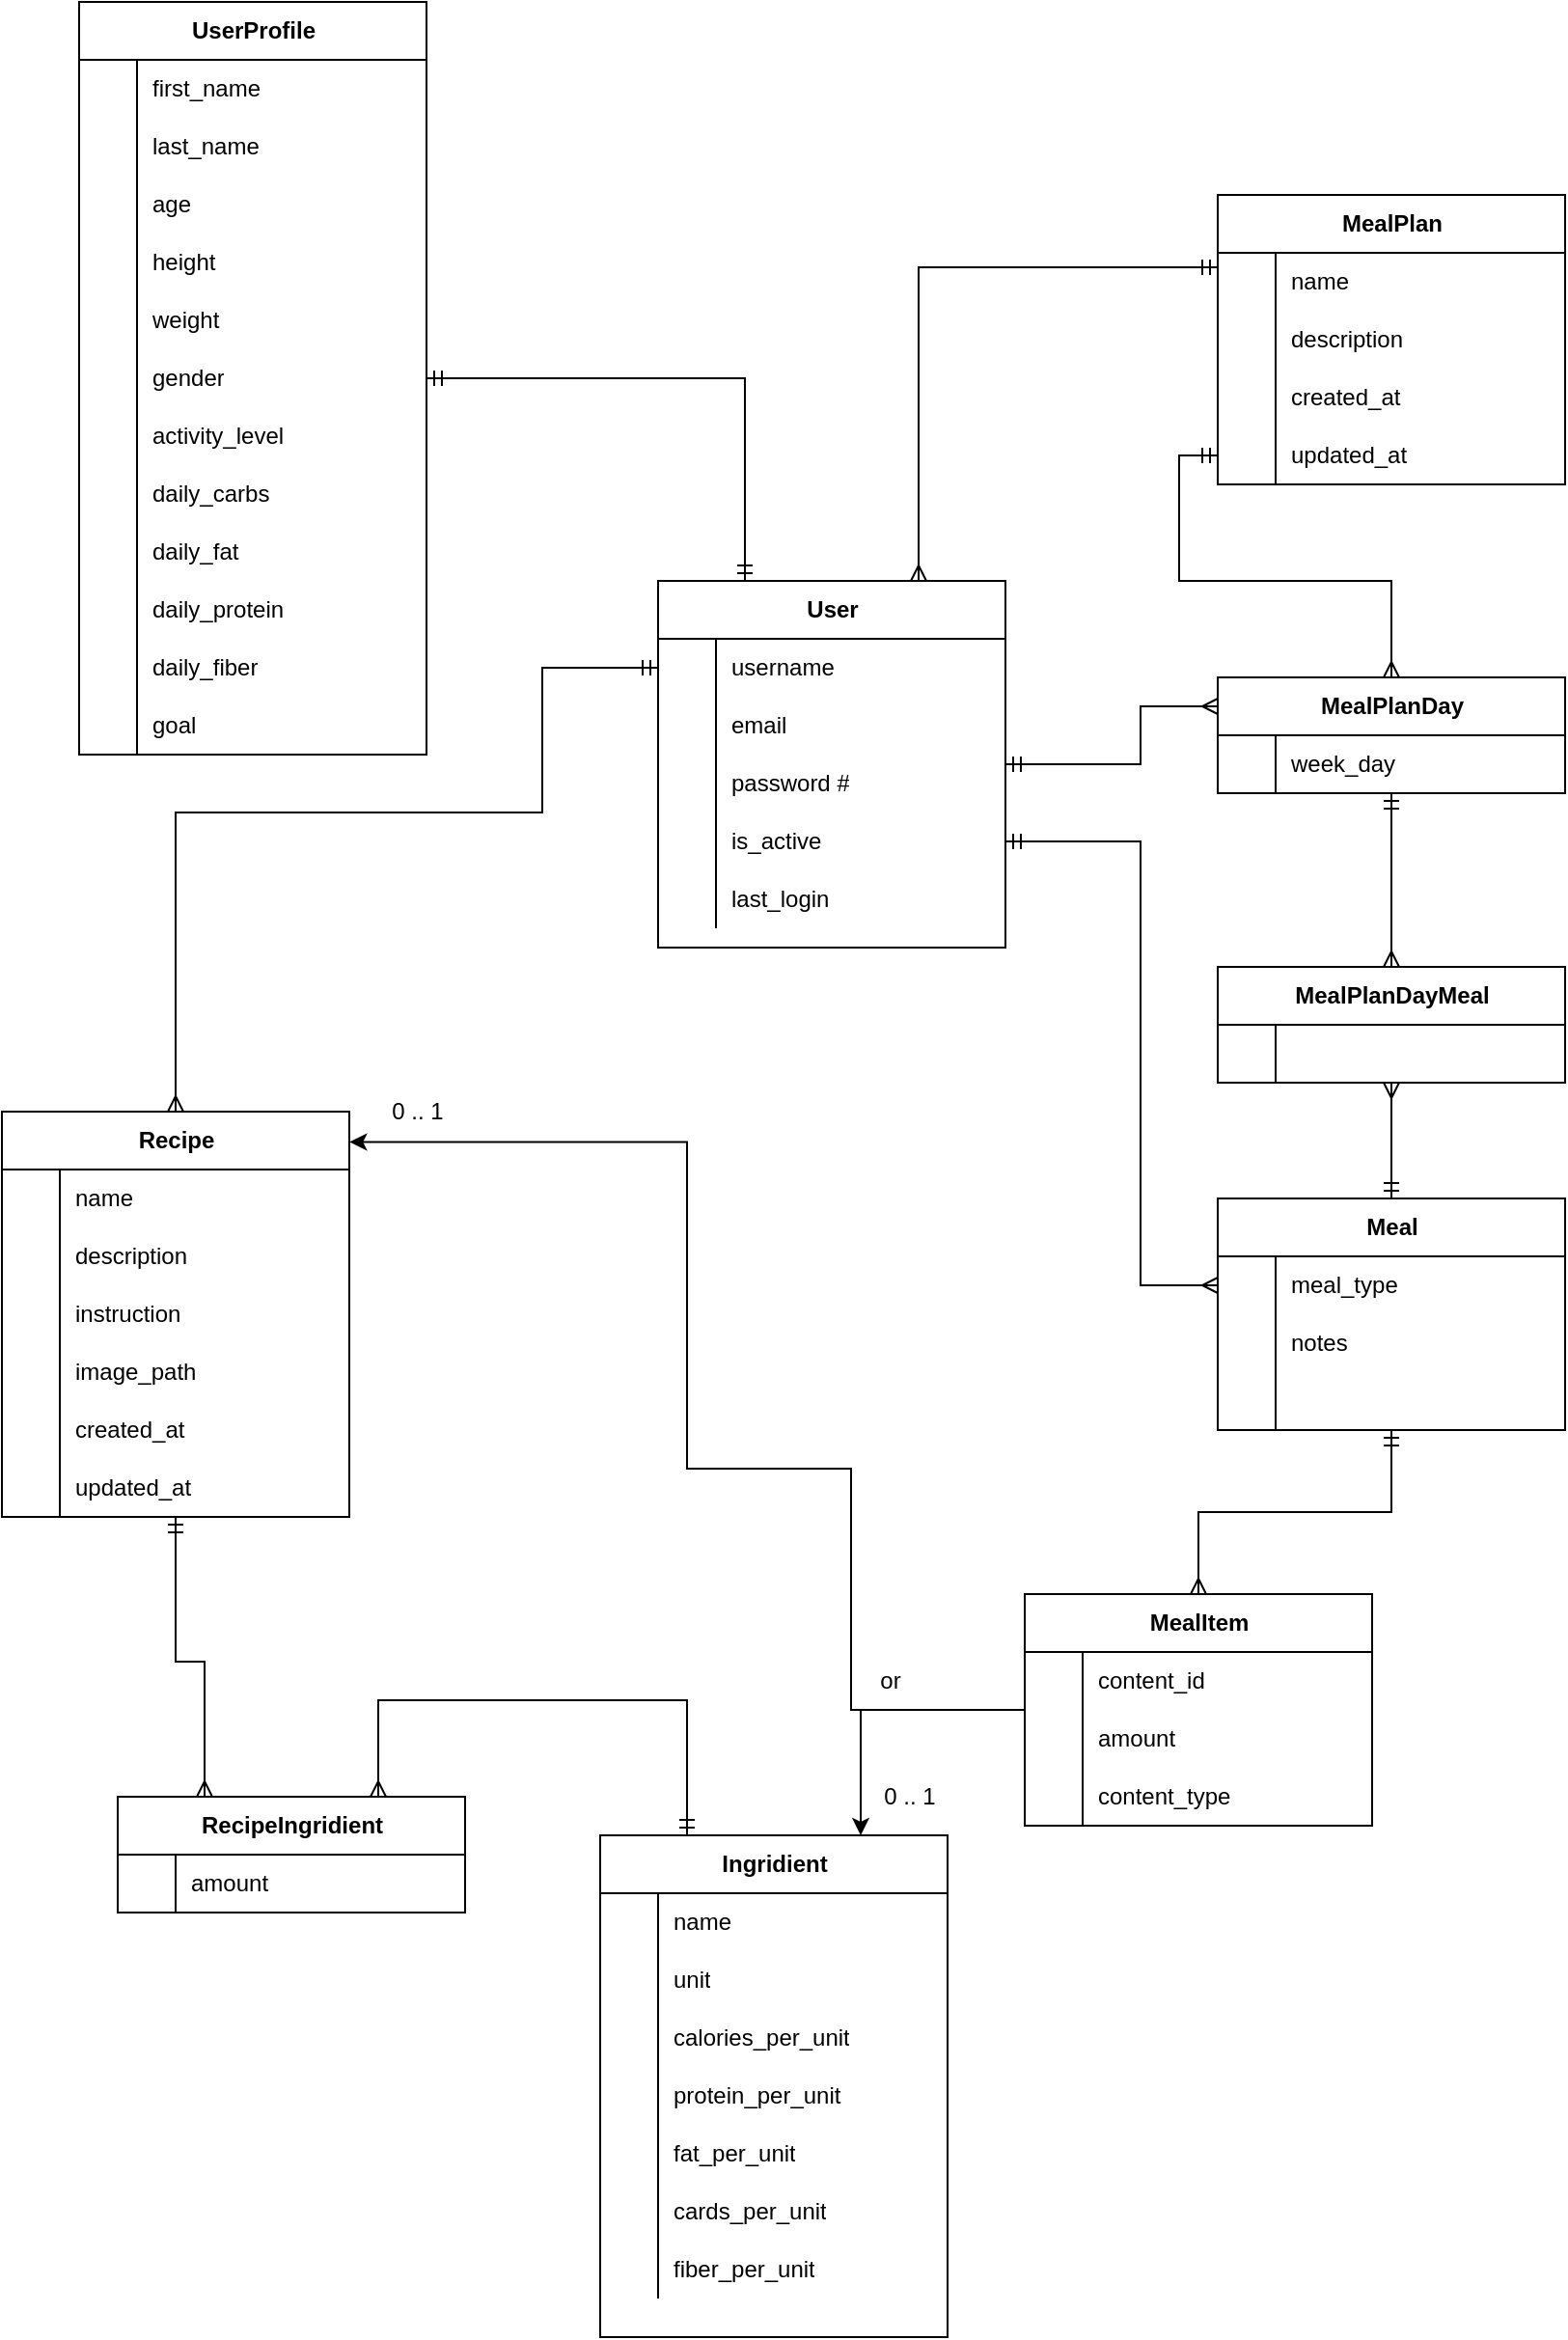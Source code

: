 <mxfile version="28.0.6">
  <diagram name="Сторінка-1" id="ZKiksl6-GsX5TlHpTenB">
    <mxGraphModel dx="944" dy="1822" grid="1" gridSize="10" guides="1" tooltips="1" connect="1" arrows="1" fold="1" page="1" pageScale="1" pageWidth="827" pageHeight="1169" math="0" shadow="0">
      <root>
        <mxCell id="0" />
        <mxCell id="1" parent="0" />
        <mxCell id="YrWsc4Pmhc9VSJaFL5Kg-95" style="edgeStyle=orthogonalEdgeStyle;rounded=0;orthogonalLoop=1;jettySize=auto;html=1;entryX=0.5;entryY=0;entryDx=0;entryDy=0;startArrow=ERmandOne;startFill=0;endArrow=ERmany;endFill=0;" parent="1" source="XN3YSpYFotphSIRS1SXg-49" target="YrWsc4Pmhc9VSJaFL5Kg-85" edge="1">
          <mxGeometry relative="1" as="geometry" />
        </mxCell>
        <mxCell id="XN3YSpYFotphSIRS1SXg-49" value="Meal" style="shape=table;startSize=30;container=1;collapsible=1;childLayout=tableLayout;fixedRows=1;rowLines=0;fontStyle=1;align=center;resizeLast=1;html=1;" parent="1" vertex="1">
          <mxGeometry x="630" y="320" width="180" height="120" as="geometry" />
        </mxCell>
        <mxCell id="XN3YSpYFotphSIRS1SXg-53" value="" style="shape=tableRow;horizontal=0;startSize=0;swimlaneHead=0;swimlaneBody=0;fillColor=none;collapsible=0;dropTarget=0;points=[[0,0.5],[1,0.5]];portConstraint=eastwest;top=0;left=0;right=0;bottom=0;" parent="XN3YSpYFotphSIRS1SXg-49" vertex="1">
          <mxGeometry y="30" width="180" height="30" as="geometry" />
        </mxCell>
        <mxCell id="XN3YSpYFotphSIRS1SXg-54" value="" style="shape=partialRectangle;connectable=0;fillColor=none;top=0;left=0;bottom=0;right=0;editable=1;overflow=hidden;whiteSpace=wrap;html=1;" parent="XN3YSpYFotphSIRS1SXg-53" vertex="1">
          <mxGeometry width="30" height="30" as="geometry">
            <mxRectangle width="30" height="30" as="alternateBounds" />
          </mxGeometry>
        </mxCell>
        <mxCell id="XN3YSpYFotphSIRS1SXg-55" value="meal_type" style="shape=partialRectangle;connectable=0;fillColor=none;top=0;left=0;bottom=0;right=0;align=left;spacingLeft=6;overflow=hidden;whiteSpace=wrap;html=1;" parent="XN3YSpYFotphSIRS1SXg-53" vertex="1">
          <mxGeometry x="30" width="150" height="30" as="geometry">
            <mxRectangle width="150" height="30" as="alternateBounds" />
          </mxGeometry>
        </mxCell>
        <mxCell id="XN3YSpYFotphSIRS1SXg-56" value="" style="shape=tableRow;horizontal=0;startSize=0;swimlaneHead=0;swimlaneBody=0;fillColor=none;collapsible=0;dropTarget=0;points=[[0,0.5],[1,0.5]];portConstraint=eastwest;top=0;left=0;right=0;bottom=0;" parent="XN3YSpYFotphSIRS1SXg-49" vertex="1">
          <mxGeometry y="60" width="180" height="30" as="geometry" />
        </mxCell>
        <mxCell id="XN3YSpYFotphSIRS1SXg-57" value="" style="shape=partialRectangle;connectable=0;fillColor=none;top=0;left=0;bottom=0;right=0;editable=1;overflow=hidden;whiteSpace=wrap;html=1;" parent="XN3YSpYFotphSIRS1SXg-56" vertex="1">
          <mxGeometry width="30" height="30" as="geometry">
            <mxRectangle width="30" height="30" as="alternateBounds" />
          </mxGeometry>
        </mxCell>
        <mxCell id="XN3YSpYFotphSIRS1SXg-58" value="notes" style="shape=partialRectangle;connectable=0;fillColor=none;top=0;left=0;bottom=0;right=0;align=left;spacingLeft=6;overflow=hidden;whiteSpace=wrap;html=1;" parent="XN3YSpYFotphSIRS1SXg-56" vertex="1">
          <mxGeometry x="30" width="150" height="30" as="geometry">
            <mxRectangle width="150" height="30" as="alternateBounds" />
          </mxGeometry>
        </mxCell>
        <mxCell id="XN3YSpYFotphSIRS1SXg-59" value="" style="shape=tableRow;horizontal=0;startSize=0;swimlaneHead=0;swimlaneBody=0;fillColor=none;collapsible=0;dropTarget=0;points=[[0,0.5],[1,0.5]];portConstraint=eastwest;top=0;left=0;right=0;bottom=0;" parent="XN3YSpYFotphSIRS1SXg-49" vertex="1">
          <mxGeometry y="90" width="180" height="30" as="geometry" />
        </mxCell>
        <mxCell id="XN3YSpYFotphSIRS1SXg-60" value="" style="shape=partialRectangle;connectable=0;fillColor=none;top=0;left=0;bottom=0;right=0;editable=1;overflow=hidden;whiteSpace=wrap;html=1;" parent="XN3YSpYFotphSIRS1SXg-59" vertex="1">
          <mxGeometry width="30" height="30" as="geometry">
            <mxRectangle width="30" height="30" as="alternateBounds" />
          </mxGeometry>
        </mxCell>
        <mxCell id="XN3YSpYFotphSIRS1SXg-61" value="" style="shape=partialRectangle;connectable=0;fillColor=none;top=0;left=0;bottom=0;right=0;align=left;spacingLeft=6;overflow=hidden;whiteSpace=wrap;html=1;" parent="XN3YSpYFotphSIRS1SXg-59" vertex="1">
          <mxGeometry x="30" width="150" height="30" as="geometry">
            <mxRectangle width="150" height="30" as="alternateBounds" />
          </mxGeometry>
        </mxCell>
        <mxCell id="YrWsc4Pmhc9VSJaFL5Kg-97" style="edgeStyle=orthogonalEdgeStyle;rounded=0;orthogonalLoop=1;jettySize=auto;html=1;entryX=0;entryY=0.25;entryDx=0;entryDy=0;endArrow=ERmany;endFill=0;startArrow=ERmandOne;startFill=0;" parent="1" source="YrWsc4Pmhc9VSJaFL5Kg-2" target="YrWsc4Pmhc9VSJaFL5Kg-51" edge="1">
          <mxGeometry relative="1" as="geometry">
            <Array as="points">
              <mxPoint x="590" y="95" />
              <mxPoint x="590" y="65" />
            </Array>
          </mxGeometry>
        </mxCell>
        <mxCell id="YrWsc4Pmhc9VSJaFL5Kg-2" value="User" style="shape=table;startSize=30;container=1;collapsible=1;childLayout=tableLayout;fixedRows=1;rowLines=0;fontStyle=1;align=center;resizeLast=1;html=1;" parent="1" vertex="1">
          <mxGeometry x="340" width="180" height="190" as="geometry" />
        </mxCell>
        <mxCell id="YrWsc4Pmhc9VSJaFL5Kg-6" value="" style="shape=tableRow;horizontal=0;startSize=0;swimlaneHead=0;swimlaneBody=0;fillColor=none;collapsible=0;dropTarget=0;points=[[0,0.5],[1,0.5]];portConstraint=eastwest;top=0;left=0;right=0;bottom=0;" parent="YrWsc4Pmhc9VSJaFL5Kg-2" vertex="1">
          <mxGeometry y="30" width="180" height="30" as="geometry" />
        </mxCell>
        <mxCell id="YrWsc4Pmhc9VSJaFL5Kg-7" value="" style="shape=partialRectangle;connectable=0;fillColor=none;top=0;left=0;bottom=0;right=0;editable=1;overflow=hidden;whiteSpace=wrap;html=1;" parent="YrWsc4Pmhc9VSJaFL5Kg-6" vertex="1">
          <mxGeometry width="30" height="30" as="geometry">
            <mxRectangle width="30" height="30" as="alternateBounds" />
          </mxGeometry>
        </mxCell>
        <mxCell id="YrWsc4Pmhc9VSJaFL5Kg-8" value="username" style="shape=partialRectangle;connectable=0;fillColor=none;top=0;left=0;bottom=0;right=0;align=left;spacingLeft=6;overflow=hidden;whiteSpace=wrap;html=1;" parent="YrWsc4Pmhc9VSJaFL5Kg-6" vertex="1">
          <mxGeometry x="30" width="150" height="30" as="geometry">
            <mxRectangle width="150" height="30" as="alternateBounds" />
          </mxGeometry>
        </mxCell>
        <mxCell id="YrWsc4Pmhc9VSJaFL5Kg-15" style="shape=tableRow;horizontal=0;startSize=0;swimlaneHead=0;swimlaneBody=0;fillColor=none;collapsible=0;dropTarget=0;points=[[0,0.5],[1,0.5]];portConstraint=eastwest;top=0;left=0;right=0;bottom=0;" parent="YrWsc4Pmhc9VSJaFL5Kg-2" vertex="1">
          <mxGeometry y="60" width="180" height="30" as="geometry" />
        </mxCell>
        <mxCell id="YrWsc4Pmhc9VSJaFL5Kg-16" style="shape=partialRectangle;connectable=0;fillColor=none;top=0;left=0;bottom=0;right=0;editable=1;overflow=hidden;whiteSpace=wrap;html=1;" parent="YrWsc4Pmhc9VSJaFL5Kg-15" vertex="1">
          <mxGeometry width="30" height="30" as="geometry">
            <mxRectangle width="30" height="30" as="alternateBounds" />
          </mxGeometry>
        </mxCell>
        <mxCell id="YrWsc4Pmhc9VSJaFL5Kg-17" value="email" style="shape=partialRectangle;connectable=0;fillColor=none;top=0;left=0;bottom=0;right=0;align=left;spacingLeft=6;overflow=hidden;whiteSpace=wrap;html=1;" parent="YrWsc4Pmhc9VSJaFL5Kg-15" vertex="1">
          <mxGeometry x="30" width="150" height="30" as="geometry">
            <mxRectangle width="150" height="30" as="alternateBounds" />
          </mxGeometry>
        </mxCell>
        <mxCell id="YrWsc4Pmhc9VSJaFL5Kg-18" style="shape=tableRow;horizontal=0;startSize=0;swimlaneHead=0;swimlaneBody=0;fillColor=none;collapsible=0;dropTarget=0;points=[[0,0.5],[1,0.5]];portConstraint=eastwest;top=0;left=0;right=0;bottom=0;" parent="YrWsc4Pmhc9VSJaFL5Kg-2" vertex="1">
          <mxGeometry y="90" width="180" height="30" as="geometry" />
        </mxCell>
        <mxCell id="YrWsc4Pmhc9VSJaFL5Kg-19" style="shape=partialRectangle;connectable=0;fillColor=none;top=0;left=0;bottom=0;right=0;editable=1;overflow=hidden;whiteSpace=wrap;html=1;" parent="YrWsc4Pmhc9VSJaFL5Kg-18" vertex="1">
          <mxGeometry width="30" height="30" as="geometry">
            <mxRectangle width="30" height="30" as="alternateBounds" />
          </mxGeometry>
        </mxCell>
        <mxCell id="YrWsc4Pmhc9VSJaFL5Kg-20" value="password #" style="shape=partialRectangle;connectable=0;fillColor=none;top=0;left=0;bottom=0;right=0;align=left;spacingLeft=6;overflow=hidden;whiteSpace=wrap;html=1;" parent="YrWsc4Pmhc9VSJaFL5Kg-18" vertex="1">
          <mxGeometry x="30" width="150" height="30" as="geometry">
            <mxRectangle width="150" height="30" as="alternateBounds" />
          </mxGeometry>
        </mxCell>
        <mxCell id="YrWsc4Pmhc9VSJaFL5Kg-21" value="" style="shape=tableRow;horizontal=0;startSize=0;swimlaneHead=0;swimlaneBody=0;fillColor=none;collapsible=0;dropTarget=0;points=[[0,0.5],[1,0.5]];portConstraint=eastwest;top=0;left=0;right=0;bottom=0;" parent="YrWsc4Pmhc9VSJaFL5Kg-2" vertex="1">
          <mxGeometry y="120" width="180" height="30" as="geometry" />
        </mxCell>
        <mxCell id="YrWsc4Pmhc9VSJaFL5Kg-22" value="" style="shape=partialRectangle;connectable=0;fillColor=none;top=0;left=0;bottom=0;right=0;editable=1;overflow=hidden;whiteSpace=wrap;html=1;" parent="YrWsc4Pmhc9VSJaFL5Kg-21" vertex="1">
          <mxGeometry width="30" height="30" as="geometry">
            <mxRectangle width="30" height="30" as="alternateBounds" />
          </mxGeometry>
        </mxCell>
        <mxCell id="YrWsc4Pmhc9VSJaFL5Kg-23" value="is_active" style="shape=partialRectangle;connectable=0;fillColor=none;top=0;left=0;bottom=0;right=0;align=left;spacingLeft=6;overflow=hidden;whiteSpace=wrap;html=1;" parent="YrWsc4Pmhc9VSJaFL5Kg-21" vertex="1">
          <mxGeometry x="30" width="150" height="30" as="geometry">
            <mxRectangle width="150" height="30" as="alternateBounds" />
          </mxGeometry>
        </mxCell>
        <mxCell id="YrWsc4Pmhc9VSJaFL5Kg-24" value="" style="shape=tableRow;horizontal=0;startSize=0;swimlaneHead=0;swimlaneBody=0;fillColor=none;collapsible=0;dropTarget=0;points=[[0,0.5],[1,0.5]];portConstraint=eastwest;top=0;left=0;right=0;bottom=0;" parent="YrWsc4Pmhc9VSJaFL5Kg-2" vertex="1">
          <mxGeometry y="150" width="180" height="30" as="geometry" />
        </mxCell>
        <mxCell id="YrWsc4Pmhc9VSJaFL5Kg-25" value="" style="shape=partialRectangle;connectable=0;fillColor=none;top=0;left=0;bottom=0;right=0;editable=1;overflow=hidden;whiteSpace=wrap;html=1;" parent="YrWsc4Pmhc9VSJaFL5Kg-24" vertex="1">
          <mxGeometry width="30" height="30" as="geometry">
            <mxRectangle width="30" height="30" as="alternateBounds" />
          </mxGeometry>
        </mxCell>
        <mxCell id="YrWsc4Pmhc9VSJaFL5Kg-26" value="last_login" style="shape=partialRectangle;connectable=0;fillColor=none;top=0;left=0;bottom=0;right=0;align=left;spacingLeft=6;overflow=hidden;whiteSpace=wrap;html=1;" parent="YrWsc4Pmhc9VSJaFL5Kg-24" vertex="1">
          <mxGeometry x="30" width="150" height="30" as="geometry">
            <mxRectangle width="150" height="30" as="alternateBounds" />
          </mxGeometry>
        </mxCell>
        <mxCell id="YrWsc4Pmhc9VSJaFL5Kg-44" style="edgeStyle=orthogonalEdgeStyle;rounded=0;orthogonalLoop=1;jettySize=auto;html=1;entryX=0.25;entryY=0;entryDx=0;entryDy=0;startArrow=ERmandOne;startFill=0;endArrow=ERmandOne;endFill=0;" parent="1" source="XN3YSpYFotphSIRS1SXg-1" target="YrWsc4Pmhc9VSJaFL5Kg-2" edge="1">
          <mxGeometry relative="1" as="geometry" />
        </mxCell>
        <mxCell id="XN3YSpYFotphSIRS1SXg-1" value="UserProfile" style="shape=table;startSize=30;container=1;collapsible=1;childLayout=tableLayout;fixedRows=1;rowLines=0;fontStyle=1;align=center;resizeLast=1;html=1;" parent="1" vertex="1">
          <mxGeometry x="40" y="-300" width="180" height="390" as="geometry" />
        </mxCell>
        <mxCell id="XN3YSpYFotphSIRS1SXg-5" value="" style="shape=tableRow;horizontal=0;startSize=0;swimlaneHead=0;swimlaneBody=0;fillColor=none;collapsible=0;dropTarget=0;points=[[0,0.5],[1,0.5]];portConstraint=eastwest;top=0;left=0;right=0;bottom=0;" parent="XN3YSpYFotphSIRS1SXg-1" vertex="1">
          <mxGeometry y="30" width="180" height="30" as="geometry" />
        </mxCell>
        <mxCell id="XN3YSpYFotphSIRS1SXg-6" value="" style="shape=partialRectangle;connectable=0;fillColor=none;top=0;left=0;bottom=0;right=0;editable=1;overflow=hidden;whiteSpace=wrap;html=1;" parent="XN3YSpYFotphSIRS1SXg-5" vertex="1">
          <mxGeometry width="30" height="30" as="geometry">
            <mxRectangle width="30" height="30" as="alternateBounds" />
          </mxGeometry>
        </mxCell>
        <mxCell id="XN3YSpYFotphSIRS1SXg-7" value="first_name" style="shape=partialRectangle;connectable=0;fillColor=none;top=0;left=0;bottom=0;right=0;align=left;spacingLeft=6;overflow=hidden;whiteSpace=wrap;html=1;" parent="XN3YSpYFotphSIRS1SXg-5" vertex="1">
          <mxGeometry x="30" width="150" height="30" as="geometry">
            <mxRectangle width="150" height="30" as="alternateBounds" />
          </mxGeometry>
        </mxCell>
        <mxCell id="XN3YSpYFotphSIRS1SXg-78" style="shape=tableRow;horizontal=0;startSize=0;swimlaneHead=0;swimlaneBody=0;fillColor=none;collapsible=0;dropTarget=0;points=[[0,0.5],[1,0.5]];portConstraint=eastwest;top=0;left=0;right=0;bottom=0;" parent="XN3YSpYFotphSIRS1SXg-1" vertex="1">
          <mxGeometry y="60" width="180" height="30" as="geometry" />
        </mxCell>
        <mxCell id="XN3YSpYFotphSIRS1SXg-79" style="shape=partialRectangle;connectable=0;fillColor=none;top=0;left=0;bottom=0;right=0;editable=1;overflow=hidden;whiteSpace=wrap;html=1;" parent="XN3YSpYFotphSIRS1SXg-78" vertex="1">
          <mxGeometry width="30" height="30" as="geometry">
            <mxRectangle width="30" height="30" as="alternateBounds" />
          </mxGeometry>
        </mxCell>
        <mxCell id="XN3YSpYFotphSIRS1SXg-80" value="last_name" style="shape=partialRectangle;connectable=0;fillColor=none;top=0;left=0;bottom=0;right=0;align=left;spacingLeft=6;overflow=hidden;whiteSpace=wrap;html=1;" parent="XN3YSpYFotphSIRS1SXg-78" vertex="1">
          <mxGeometry x="30" width="150" height="30" as="geometry">
            <mxRectangle width="150" height="30" as="alternateBounds" />
          </mxGeometry>
        </mxCell>
        <mxCell id="XN3YSpYFotphSIRS1SXg-75" style="shape=tableRow;horizontal=0;startSize=0;swimlaneHead=0;swimlaneBody=0;fillColor=none;collapsible=0;dropTarget=0;points=[[0,0.5],[1,0.5]];portConstraint=eastwest;top=0;left=0;right=0;bottom=0;" parent="XN3YSpYFotphSIRS1SXg-1" vertex="1">
          <mxGeometry y="90" width="180" height="30" as="geometry" />
        </mxCell>
        <mxCell id="XN3YSpYFotphSIRS1SXg-76" style="shape=partialRectangle;connectable=0;fillColor=none;top=0;left=0;bottom=0;right=0;editable=1;overflow=hidden;whiteSpace=wrap;html=1;" parent="XN3YSpYFotphSIRS1SXg-75" vertex="1">
          <mxGeometry width="30" height="30" as="geometry">
            <mxRectangle width="30" height="30" as="alternateBounds" />
          </mxGeometry>
        </mxCell>
        <mxCell id="XN3YSpYFotphSIRS1SXg-77" value="age" style="shape=partialRectangle;connectable=0;fillColor=none;top=0;left=0;bottom=0;right=0;align=left;spacingLeft=6;overflow=hidden;whiteSpace=wrap;html=1;" parent="XN3YSpYFotphSIRS1SXg-75" vertex="1">
          <mxGeometry x="30" width="150" height="30" as="geometry">
            <mxRectangle width="150" height="30" as="alternateBounds" />
          </mxGeometry>
        </mxCell>
        <mxCell id="XN3YSpYFotphSIRS1SXg-68" style="shape=tableRow;horizontal=0;startSize=0;swimlaneHead=0;swimlaneBody=0;fillColor=none;collapsible=0;dropTarget=0;points=[[0,0.5],[1,0.5]];portConstraint=eastwest;top=0;left=0;right=0;bottom=0;" parent="XN3YSpYFotphSIRS1SXg-1" vertex="1">
          <mxGeometry y="120" width="180" height="30" as="geometry" />
        </mxCell>
        <mxCell id="XN3YSpYFotphSIRS1SXg-69" style="shape=partialRectangle;connectable=0;fillColor=none;top=0;left=0;bottom=0;right=0;editable=1;overflow=hidden;whiteSpace=wrap;html=1;" parent="XN3YSpYFotphSIRS1SXg-68" vertex="1">
          <mxGeometry width="30" height="30" as="geometry">
            <mxRectangle width="30" height="30" as="alternateBounds" />
          </mxGeometry>
        </mxCell>
        <mxCell id="XN3YSpYFotphSIRS1SXg-70" value="height" style="shape=partialRectangle;connectable=0;fillColor=none;top=0;left=0;bottom=0;right=0;align=left;spacingLeft=6;overflow=hidden;whiteSpace=wrap;html=1;" parent="XN3YSpYFotphSIRS1SXg-68" vertex="1">
          <mxGeometry x="30" width="150" height="30" as="geometry">
            <mxRectangle width="150" height="30" as="alternateBounds" />
          </mxGeometry>
        </mxCell>
        <mxCell id="XN3YSpYFotphSIRS1SXg-65" style="shape=tableRow;horizontal=0;startSize=0;swimlaneHead=0;swimlaneBody=0;fillColor=none;collapsible=0;dropTarget=0;points=[[0,0.5],[1,0.5]];portConstraint=eastwest;top=0;left=0;right=0;bottom=0;" parent="XN3YSpYFotphSIRS1SXg-1" vertex="1">
          <mxGeometry y="150" width="180" height="30" as="geometry" />
        </mxCell>
        <mxCell id="XN3YSpYFotphSIRS1SXg-66" style="shape=partialRectangle;connectable=0;fillColor=none;top=0;left=0;bottom=0;right=0;editable=1;overflow=hidden;whiteSpace=wrap;html=1;" parent="XN3YSpYFotphSIRS1SXg-65" vertex="1">
          <mxGeometry width="30" height="30" as="geometry">
            <mxRectangle width="30" height="30" as="alternateBounds" />
          </mxGeometry>
        </mxCell>
        <mxCell id="XN3YSpYFotphSIRS1SXg-67" value="weight" style="shape=partialRectangle;connectable=0;fillColor=none;top=0;left=0;bottom=0;right=0;align=left;spacingLeft=6;overflow=hidden;whiteSpace=wrap;html=1;" parent="XN3YSpYFotphSIRS1SXg-65" vertex="1">
          <mxGeometry x="30" width="150" height="30" as="geometry">
            <mxRectangle width="150" height="30" as="alternateBounds" />
          </mxGeometry>
        </mxCell>
        <mxCell id="XN3YSpYFotphSIRS1SXg-8" value="" style="shape=tableRow;horizontal=0;startSize=0;swimlaneHead=0;swimlaneBody=0;fillColor=none;collapsible=0;dropTarget=0;points=[[0,0.5],[1,0.5]];portConstraint=eastwest;top=0;left=0;right=0;bottom=0;" parent="XN3YSpYFotphSIRS1SXg-1" vertex="1">
          <mxGeometry y="180" width="180" height="30" as="geometry" />
        </mxCell>
        <mxCell id="XN3YSpYFotphSIRS1SXg-9" value="" style="shape=partialRectangle;connectable=0;fillColor=none;top=0;left=0;bottom=0;right=0;editable=1;overflow=hidden;whiteSpace=wrap;html=1;" parent="XN3YSpYFotphSIRS1SXg-8" vertex="1">
          <mxGeometry width="30" height="30" as="geometry">
            <mxRectangle width="30" height="30" as="alternateBounds" />
          </mxGeometry>
        </mxCell>
        <mxCell id="XN3YSpYFotphSIRS1SXg-10" value="gender" style="shape=partialRectangle;connectable=0;fillColor=none;top=0;left=0;bottom=0;right=0;align=left;spacingLeft=6;overflow=hidden;whiteSpace=wrap;html=1;" parent="XN3YSpYFotphSIRS1SXg-8" vertex="1">
          <mxGeometry x="30" width="150" height="30" as="geometry">
            <mxRectangle width="150" height="30" as="alternateBounds" />
          </mxGeometry>
        </mxCell>
        <mxCell id="XN3YSpYFotphSIRS1SXg-11" value="" style="shape=tableRow;horizontal=0;startSize=0;swimlaneHead=0;swimlaneBody=0;fillColor=none;collapsible=0;dropTarget=0;points=[[0,0.5],[1,0.5]];portConstraint=eastwest;top=0;left=0;right=0;bottom=0;" parent="XN3YSpYFotphSIRS1SXg-1" vertex="1">
          <mxGeometry y="210" width="180" height="30" as="geometry" />
        </mxCell>
        <mxCell id="XN3YSpYFotphSIRS1SXg-12" value="" style="shape=partialRectangle;connectable=0;fillColor=none;top=0;left=0;bottom=0;right=0;editable=1;overflow=hidden;whiteSpace=wrap;html=1;" parent="XN3YSpYFotphSIRS1SXg-11" vertex="1">
          <mxGeometry width="30" height="30" as="geometry">
            <mxRectangle width="30" height="30" as="alternateBounds" />
          </mxGeometry>
        </mxCell>
        <mxCell id="XN3YSpYFotphSIRS1SXg-13" value="activity_level" style="shape=partialRectangle;connectable=0;fillColor=none;top=0;left=0;bottom=0;right=0;align=left;spacingLeft=6;overflow=hidden;whiteSpace=wrap;html=1;" parent="XN3YSpYFotphSIRS1SXg-11" vertex="1">
          <mxGeometry x="30" width="150" height="30" as="geometry">
            <mxRectangle width="150" height="30" as="alternateBounds" />
          </mxGeometry>
        </mxCell>
        <mxCell id="XN3YSpYFotphSIRS1SXg-14" style="shape=tableRow;horizontal=0;startSize=0;swimlaneHead=0;swimlaneBody=0;fillColor=none;collapsible=0;dropTarget=0;points=[[0,0.5],[1,0.5]];portConstraint=eastwest;top=0;left=0;right=0;bottom=0;" parent="XN3YSpYFotphSIRS1SXg-1" vertex="1">
          <mxGeometry y="240" width="180" height="30" as="geometry" />
        </mxCell>
        <mxCell id="XN3YSpYFotphSIRS1SXg-15" style="shape=partialRectangle;connectable=0;fillColor=none;top=0;left=0;bottom=0;right=0;editable=1;overflow=hidden;whiteSpace=wrap;html=1;" parent="XN3YSpYFotphSIRS1SXg-14" vertex="1">
          <mxGeometry width="30" height="30" as="geometry">
            <mxRectangle width="30" height="30" as="alternateBounds" />
          </mxGeometry>
        </mxCell>
        <mxCell id="XN3YSpYFotphSIRS1SXg-16" value="daily_carbs" style="shape=partialRectangle;connectable=0;fillColor=none;top=0;left=0;bottom=0;right=0;align=left;spacingLeft=6;overflow=hidden;whiteSpace=wrap;html=1;" parent="XN3YSpYFotphSIRS1SXg-14" vertex="1">
          <mxGeometry x="30" width="150" height="30" as="geometry">
            <mxRectangle width="150" height="30" as="alternateBounds" />
          </mxGeometry>
        </mxCell>
        <mxCell id="XN3YSpYFotphSIRS1SXg-81" style="shape=tableRow;horizontal=0;startSize=0;swimlaneHead=0;swimlaneBody=0;fillColor=none;collapsible=0;dropTarget=0;points=[[0,0.5],[1,0.5]];portConstraint=eastwest;top=0;left=0;right=0;bottom=0;" parent="XN3YSpYFotphSIRS1SXg-1" vertex="1">
          <mxGeometry y="270" width="180" height="30" as="geometry" />
        </mxCell>
        <mxCell id="XN3YSpYFotphSIRS1SXg-82" style="shape=partialRectangle;connectable=0;fillColor=none;top=0;left=0;bottom=0;right=0;editable=1;overflow=hidden;whiteSpace=wrap;html=1;" parent="XN3YSpYFotphSIRS1SXg-81" vertex="1">
          <mxGeometry width="30" height="30" as="geometry">
            <mxRectangle width="30" height="30" as="alternateBounds" />
          </mxGeometry>
        </mxCell>
        <mxCell id="XN3YSpYFotphSIRS1SXg-83" value="daily_fat" style="shape=partialRectangle;connectable=0;fillColor=none;top=0;left=0;bottom=0;right=0;align=left;spacingLeft=6;overflow=hidden;whiteSpace=wrap;html=1;" parent="XN3YSpYFotphSIRS1SXg-81" vertex="1">
          <mxGeometry x="30" width="150" height="30" as="geometry">
            <mxRectangle width="150" height="30" as="alternateBounds" />
          </mxGeometry>
        </mxCell>
        <mxCell id="XN3YSpYFotphSIRS1SXg-84" style="shape=tableRow;horizontal=0;startSize=0;swimlaneHead=0;swimlaneBody=0;fillColor=none;collapsible=0;dropTarget=0;points=[[0,0.5],[1,0.5]];portConstraint=eastwest;top=0;left=0;right=0;bottom=0;" parent="XN3YSpYFotphSIRS1SXg-1" vertex="1">
          <mxGeometry y="300" width="180" height="30" as="geometry" />
        </mxCell>
        <mxCell id="XN3YSpYFotphSIRS1SXg-85" style="shape=partialRectangle;connectable=0;fillColor=none;top=0;left=0;bottom=0;right=0;editable=1;overflow=hidden;whiteSpace=wrap;html=1;" parent="XN3YSpYFotphSIRS1SXg-84" vertex="1">
          <mxGeometry width="30" height="30" as="geometry">
            <mxRectangle width="30" height="30" as="alternateBounds" />
          </mxGeometry>
        </mxCell>
        <mxCell id="XN3YSpYFotphSIRS1SXg-86" value="daily_protein" style="shape=partialRectangle;connectable=0;fillColor=none;top=0;left=0;bottom=0;right=0;align=left;spacingLeft=6;overflow=hidden;whiteSpace=wrap;html=1;" parent="XN3YSpYFotphSIRS1SXg-84" vertex="1">
          <mxGeometry x="30" width="150" height="30" as="geometry">
            <mxRectangle width="150" height="30" as="alternateBounds" />
          </mxGeometry>
        </mxCell>
        <mxCell id="XN3YSpYFotphSIRS1SXg-87" style="shape=tableRow;horizontal=0;startSize=0;swimlaneHead=0;swimlaneBody=0;fillColor=none;collapsible=0;dropTarget=0;points=[[0,0.5],[1,0.5]];portConstraint=eastwest;top=0;left=0;right=0;bottom=0;" parent="XN3YSpYFotphSIRS1SXg-1" vertex="1">
          <mxGeometry y="330" width="180" height="30" as="geometry" />
        </mxCell>
        <mxCell id="XN3YSpYFotphSIRS1SXg-88" style="shape=partialRectangle;connectable=0;fillColor=none;top=0;left=0;bottom=0;right=0;editable=1;overflow=hidden;whiteSpace=wrap;html=1;" parent="XN3YSpYFotphSIRS1SXg-87" vertex="1">
          <mxGeometry width="30" height="30" as="geometry">
            <mxRectangle width="30" height="30" as="alternateBounds" />
          </mxGeometry>
        </mxCell>
        <mxCell id="XN3YSpYFotphSIRS1SXg-89" value="daily_fiber" style="shape=partialRectangle;connectable=0;fillColor=none;top=0;left=0;bottom=0;right=0;align=left;spacingLeft=6;overflow=hidden;whiteSpace=wrap;html=1;" parent="XN3YSpYFotphSIRS1SXg-87" vertex="1">
          <mxGeometry x="30" width="150" height="30" as="geometry">
            <mxRectangle width="150" height="30" as="alternateBounds" />
          </mxGeometry>
        </mxCell>
        <mxCell id="XN3YSpYFotphSIRS1SXg-90" style="shape=tableRow;horizontal=0;startSize=0;swimlaneHead=0;swimlaneBody=0;fillColor=none;collapsible=0;dropTarget=0;points=[[0,0.5],[1,0.5]];portConstraint=eastwest;top=0;left=0;right=0;bottom=0;" parent="XN3YSpYFotphSIRS1SXg-1" vertex="1">
          <mxGeometry y="360" width="180" height="30" as="geometry" />
        </mxCell>
        <mxCell id="XN3YSpYFotphSIRS1SXg-91" style="shape=partialRectangle;connectable=0;fillColor=none;top=0;left=0;bottom=0;right=0;editable=1;overflow=hidden;whiteSpace=wrap;html=1;" parent="XN3YSpYFotphSIRS1SXg-90" vertex="1">
          <mxGeometry width="30" height="30" as="geometry">
            <mxRectangle width="30" height="30" as="alternateBounds" />
          </mxGeometry>
        </mxCell>
        <mxCell id="XN3YSpYFotphSIRS1SXg-92" value="goal" style="shape=partialRectangle;connectable=0;fillColor=none;top=0;left=0;bottom=0;right=0;align=left;spacingLeft=6;overflow=hidden;whiteSpace=wrap;html=1;" parent="XN3YSpYFotphSIRS1SXg-90" vertex="1">
          <mxGeometry x="30" width="150" height="30" as="geometry">
            <mxRectangle width="150" height="30" as="alternateBounds" />
          </mxGeometry>
        </mxCell>
        <mxCell id="YrWsc4Pmhc9VSJaFL5Kg-70" style="edgeStyle=orthogonalEdgeStyle;rounded=0;orthogonalLoop=1;jettySize=auto;html=1;entryX=0.5;entryY=0;entryDx=0;entryDy=0;endArrow=ERmandOne;endFill=0;exitX=0.5;exitY=1;exitDx=0;exitDy=0;startArrow=ERmany;startFill=0;" parent="1" source="YrWsc4Pmhc9VSJaFL5Kg-71" target="XN3YSpYFotphSIRS1SXg-49" edge="1">
          <mxGeometry relative="1" as="geometry">
            <mxPoint x="410" y="550" as="sourcePoint" />
          </mxGeometry>
        </mxCell>
        <mxCell id="YrWsc4Pmhc9VSJaFL5Kg-51" value="MealPlanDay" style="shape=table;startSize=30;container=1;collapsible=1;childLayout=tableLayout;fixedRows=1;rowLines=0;fontStyle=1;align=center;resizeLast=1;html=1;" parent="1" vertex="1">
          <mxGeometry x="630" y="50" width="180" height="60" as="geometry" />
        </mxCell>
        <mxCell id="YrWsc4Pmhc9VSJaFL5Kg-61" value="" style="shape=tableRow;horizontal=0;startSize=0;swimlaneHead=0;swimlaneBody=0;fillColor=none;collapsible=0;dropTarget=0;points=[[0,0.5],[1,0.5]];portConstraint=eastwest;top=0;left=0;right=0;bottom=0;" parent="YrWsc4Pmhc9VSJaFL5Kg-51" vertex="1">
          <mxGeometry y="30" width="180" height="30" as="geometry" />
        </mxCell>
        <mxCell id="YrWsc4Pmhc9VSJaFL5Kg-62" value="" style="shape=partialRectangle;connectable=0;fillColor=none;top=0;left=0;bottom=0;right=0;editable=1;overflow=hidden;whiteSpace=wrap;html=1;" parent="YrWsc4Pmhc9VSJaFL5Kg-61" vertex="1">
          <mxGeometry width="30" height="30" as="geometry">
            <mxRectangle width="30" height="30" as="alternateBounds" />
          </mxGeometry>
        </mxCell>
        <mxCell id="YrWsc4Pmhc9VSJaFL5Kg-63" value="week_day" style="shape=partialRectangle;connectable=0;fillColor=none;top=0;left=0;bottom=0;right=0;align=left;spacingLeft=6;overflow=hidden;whiteSpace=wrap;html=1;" parent="YrWsc4Pmhc9VSJaFL5Kg-61" vertex="1">
          <mxGeometry x="30" width="150" height="30" as="geometry">
            <mxRectangle width="150" height="30" as="alternateBounds" />
          </mxGeometry>
        </mxCell>
        <mxCell id="YrWsc4Pmhc9VSJaFL5Kg-81" style="edgeStyle=orthogonalEdgeStyle;rounded=0;orthogonalLoop=1;jettySize=auto;html=1;entryX=0.5;entryY=1;entryDx=0;entryDy=0;endArrow=ERmandOne;endFill=0;startArrow=ERmany;startFill=0;" parent="1" source="YrWsc4Pmhc9VSJaFL5Kg-71" target="YrWsc4Pmhc9VSJaFL5Kg-51" edge="1">
          <mxGeometry relative="1" as="geometry" />
        </mxCell>
        <mxCell id="YrWsc4Pmhc9VSJaFL5Kg-71" value="MealPlanDayMeal" style="shape=table;startSize=30;container=1;collapsible=1;childLayout=tableLayout;fixedRows=1;rowLines=0;fontStyle=1;align=center;resizeLast=1;html=1;" parent="1" vertex="1">
          <mxGeometry x="630" y="200" width="180" height="60" as="geometry" />
        </mxCell>
        <mxCell id="YrWsc4Pmhc9VSJaFL5Kg-78" value="" style="shape=tableRow;horizontal=0;startSize=0;swimlaneHead=0;swimlaneBody=0;fillColor=none;collapsible=0;dropTarget=0;points=[[0,0.5],[1,0.5]];portConstraint=eastwest;top=0;left=0;right=0;bottom=0;" parent="YrWsc4Pmhc9VSJaFL5Kg-71" vertex="1">
          <mxGeometry y="30" width="180" height="30" as="geometry" />
        </mxCell>
        <mxCell id="YrWsc4Pmhc9VSJaFL5Kg-79" value="" style="shape=partialRectangle;connectable=0;fillColor=none;top=0;left=0;bottom=0;right=0;editable=1;overflow=hidden;whiteSpace=wrap;html=1;" parent="YrWsc4Pmhc9VSJaFL5Kg-78" vertex="1">
          <mxGeometry width="30" height="30" as="geometry">
            <mxRectangle width="30" height="30" as="alternateBounds" />
          </mxGeometry>
        </mxCell>
        <mxCell id="YrWsc4Pmhc9VSJaFL5Kg-80" value="" style="shape=partialRectangle;connectable=0;fillColor=none;top=0;left=0;bottom=0;right=0;align=left;spacingLeft=6;overflow=hidden;whiteSpace=wrap;html=1;" parent="YrWsc4Pmhc9VSJaFL5Kg-78" vertex="1">
          <mxGeometry x="30" width="150" height="30" as="geometry">
            <mxRectangle width="150" height="30" as="alternateBounds" />
          </mxGeometry>
        </mxCell>
        <mxCell id="YrWsc4Pmhc9VSJaFL5Kg-165" style="edgeStyle=orthogonalEdgeStyle;rounded=0;orthogonalLoop=1;jettySize=auto;html=1;entryX=0.75;entryY=0;entryDx=0;entryDy=0;" parent="1" source="YrWsc4Pmhc9VSJaFL5Kg-85" target="YrWsc4Pmhc9VSJaFL5Kg-137" edge="1">
          <mxGeometry relative="1" as="geometry" />
        </mxCell>
        <mxCell id="YrWsc4Pmhc9VSJaFL5Kg-85" value="MealItem" style="shape=table;startSize=30;container=1;collapsible=1;childLayout=tableLayout;fixedRows=1;rowLines=0;fontStyle=1;align=center;resizeLast=1;html=1;" parent="1" vertex="1">
          <mxGeometry x="530" y="525" width="180" height="120" as="geometry" />
        </mxCell>
        <mxCell id="YrWsc4Pmhc9VSJaFL5Kg-86" value="" style="shape=tableRow;horizontal=0;startSize=0;swimlaneHead=0;swimlaneBody=0;fillColor=none;collapsible=0;dropTarget=0;points=[[0,0.5],[1,0.5]];portConstraint=eastwest;top=0;left=0;right=0;bottom=0;" parent="YrWsc4Pmhc9VSJaFL5Kg-85" vertex="1">
          <mxGeometry y="30" width="180" height="30" as="geometry" />
        </mxCell>
        <mxCell id="YrWsc4Pmhc9VSJaFL5Kg-87" value="" style="shape=partialRectangle;connectable=0;fillColor=none;top=0;left=0;bottom=0;right=0;editable=1;overflow=hidden;whiteSpace=wrap;html=1;" parent="YrWsc4Pmhc9VSJaFL5Kg-86" vertex="1">
          <mxGeometry width="30" height="30" as="geometry">
            <mxRectangle width="30" height="30" as="alternateBounds" />
          </mxGeometry>
        </mxCell>
        <mxCell id="YrWsc4Pmhc9VSJaFL5Kg-88" value="content_id" style="shape=partialRectangle;connectable=0;fillColor=none;top=0;left=0;bottom=0;right=0;align=left;spacingLeft=6;overflow=hidden;whiteSpace=wrap;html=1;" parent="YrWsc4Pmhc9VSJaFL5Kg-86" vertex="1">
          <mxGeometry x="30" width="150" height="30" as="geometry">
            <mxRectangle width="150" height="30" as="alternateBounds" />
          </mxGeometry>
        </mxCell>
        <mxCell id="YrWsc4Pmhc9VSJaFL5Kg-89" value="" style="shape=tableRow;horizontal=0;startSize=0;swimlaneHead=0;swimlaneBody=0;fillColor=none;collapsible=0;dropTarget=0;points=[[0,0.5],[1,0.5]];portConstraint=eastwest;top=0;left=0;right=0;bottom=0;" parent="YrWsc4Pmhc9VSJaFL5Kg-85" vertex="1">
          <mxGeometry y="60" width="180" height="30" as="geometry" />
        </mxCell>
        <mxCell id="YrWsc4Pmhc9VSJaFL5Kg-90" value="" style="shape=partialRectangle;connectable=0;fillColor=none;top=0;left=0;bottom=0;right=0;editable=1;overflow=hidden;whiteSpace=wrap;html=1;" parent="YrWsc4Pmhc9VSJaFL5Kg-89" vertex="1">
          <mxGeometry width="30" height="30" as="geometry">
            <mxRectangle width="30" height="30" as="alternateBounds" />
          </mxGeometry>
        </mxCell>
        <mxCell id="YrWsc4Pmhc9VSJaFL5Kg-91" value="amount" style="shape=partialRectangle;connectable=0;fillColor=none;top=0;left=0;bottom=0;right=0;align=left;spacingLeft=6;overflow=hidden;whiteSpace=wrap;html=1;" parent="YrWsc4Pmhc9VSJaFL5Kg-89" vertex="1">
          <mxGeometry x="30" width="150" height="30" as="geometry">
            <mxRectangle width="150" height="30" as="alternateBounds" />
          </mxGeometry>
        </mxCell>
        <mxCell id="YrWsc4Pmhc9VSJaFL5Kg-92" value="" style="shape=tableRow;horizontal=0;startSize=0;swimlaneHead=0;swimlaneBody=0;fillColor=none;collapsible=0;dropTarget=0;points=[[0,0.5],[1,0.5]];portConstraint=eastwest;top=0;left=0;right=0;bottom=0;" parent="YrWsc4Pmhc9VSJaFL5Kg-85" vertex="1">
          <mxGeometry y="90" width="180" height="30" as="geometry" />
        </mxCell>
        <mxCell id="YrWsc4Pmhc9VSJaFL5Kg-93" value="" style="shape=partialRectangle;connectable=0;fillColor=none;top=0;left=0;bottom=0;right=0;editable=1;overflow=hidden;whiteSpace=wrap;html=1;" parent="YrWsc4Pmhc9VSJaFL5Kg-92" vertex="1">
          <mxGeometry width="30" height="30" as="geometry">
            <mxRectangle width="30" height="30" as="alternateBounds" />
          </mxGeometry>
        </mxCell>
        <mxCell id="YrWsc4Pmhc9VSJaFL5Kg-94" value="content_type" style="shape=partialRectangle;connectable=0;fillColor=none;top=0;left=0;bottom=0;right=0;align=left;spacingLeft=6;overflow=hidden;whiteSpace=wrap;html=1;" parent="YrWsc4Pmhc9VSJaFL5Kg-92" vertex="1">
          <mxGeometry x="30" width="150" height="30" as="geometry">
            <mxRectangle width="150" height="30" as="alternateBounds" />
          </mxGeometry>
        </mxCell>
        <mxCell id="YrWsc4Pmhc9VSJaFL5Kg-98" style="edgeStyle=orthogonalEdgeStyle;rounded=0;orthogonalLoop=1;jettySize=auto;html=1;entryX=0;entryY=0.5;entryDx=0;entryDy=0;endArrow=ERmany;endFill=0;startArrow=ERmandOne;startFill=0;exitX=1;exitY=0.5;exitDx=0;exitDy=0;" parent="1" source="YrWsc4Pmhc9VSJaFL5Kg-21" target="XN3YSpYFotphSIRS1SXg-53" edge="1">
          <mxGeometry relative="1" as="geometry">
            <mxPoint x="570" y="168" as="sourcePoint" />
            <mxPoint x="680" y="161" as="targetPoint" />
            <Array as="points">
              <mxPoint x="590" y="135" />
              <mxPoint x="590" y="365" />
            </Array>
          </mxGeometry>
        </mxCell>
        <mxCell id="YrWsc4Pmhc9VSJaFL5Kg-99" value="Recipe" style="shape=table;startSize=30;container=1;collapsible=1;childLayout=tableLayout;fixedRows=1;rowLines=0;fontStyle=1;align=center;resizeLast=1;html=1;" parent="1" vertex="1">
          <mxGeometry y="275" width="180" height="210" as="geometry" />
        </mxCell>
        <mxCell id="YrWsc4Pmhc9VSJaFL5Kg-100" value="" style="shape=tableRow;horizontal=0;startSize=0;swimlaneHead=0;swimlaneBody=0;fillColor=none;collapsible=0;dropTarget=0;points=[[0,0.5],[1,0.5]];portConstraint=eastwest;top=0;left=0;right=0;bottom=0;" parent="YrWsc4Pmhc9VSJaFL5Kg-99" vertex="1">
          <mxGeometry y="30" width="180" height="30" as="geometry" />
        </mxCell>
        <mxCell id="YrWsc4Pmhc9VSJaFL5Kg-101" value="" style="shape=partialRectangle;connectable=0;fillColor=none;top=0;left=0;bottom=0;right=0;editable=1;overflow=hidden;whiteSpace=wrap;html=1;" parent="YrWsc4Pmhc9VSJaFL5Kg-100" vertex="1">
          <mxGeometry width="30" height="30" as="geometry">
            <mxRectangle width="30" height="30" as="alternateBounds" />
          </mxGeometry>
        </mxCell>
        <mxCell id="YrWsc4Pmhc9VSJaFL5Kg-102" value="name" style="shape=partialRectangle;connectable=0;fillColor=none;top=0;left=0;bottom=0;right=0;align=left;spacingLeft=6;overflow=hidden;whiteSpace=wrap;html=1;" parent="YrWsc4Pmhc9VSJaFL5Kg-100" vertex="1">
          <mxGeometry x="30" width="150" height="30" as="geometry">
            <mxRectangle width="150" height="30" as="alternateBounds" />
          </mxGeometry>
        </mxCell>
        <mxCell id="YrWsc4Pmhc9VSJaFL5Kg-103" style="shape=tableRow;horizontal=0;startSize=0;swimlaneHead=0;swimlaneBody=0;fillColor=none;collapsible=0;dropTarget=0;points=[[0,0.5],[1,0.5]];portConstraint=eastwest;top=0;left=0;right=0;bottom=0;" parent="YrWsc4Pmhc9VSJaFL5Kg-99" vertex="1">
          <mxGeometry y="60" width="180" height="30" as="geometry" />
        </mxCell>
        <mxCell id="YrWsc4Pmhc9VSJaFL5Kg-104" style="shape=partialRectangle;connectable=0;fillColor=none;top=0;left=0;bottom=0;right=0;editable=1;overflow=hidden;whiteSpace=wrap;html=1;" parent="YrWsc4Pmhc9VSJaFL5Kg-103" vertex="1">
          <mxGeometry width="30" height="30" as="geometry">
            <mxRectangle width="30" height="30" as="alternateBounds" />
          </mxGeometry>
        </mxCell>
        <mxCell id="YrWsc4Pmhc9VSJaFL5Kg-105" value="description" style="shape=partialRectangle;connectable=0;fillColor=none;top=0;left=0;bottom=0;right=0;align=left;spacingLeft=6;overflow=hidden;whiteSpace=wrap;html=1;" parent="YrWsc4Pmhc9VSJaFL5Kg-103" vertex="1">
          <mxGeometry x="30" width="150" height="30" as="geometry">
            <mxRectangle width="150" height="30" as="alternateBounds" />
          </mxGeometry>
        </mxCell>
        <mxCell id="YrWsc4Pmhc9VSJaFL5Kg-106" style="shape=tableRow;horizontal=0;startSize=0;swimlaneHead=0;swimlaneBody=0;fillColor=none;collapsible=0;dropTarget=0;points=[[0,0.5],[1,0.5]];portConstraint=eastwest;top=0;left=0;right=0;bottom=0;" parent="YrWsc4Pmhc9VSJaFL5Kg-99" vertex="1">
          <mxGeometry y="90" width="180" height="30" as="geometry" />
        </mxCell>
        <mxCell id="YrWsc4Pmhc9VSJaFL5Kg-107" style="shape=partialRectangle;connectable=0;fillColor=none;top=0;left=0;bottom=0;right=0;editable=1;overflow=hidden;whiteSpace=wrap;html=1;" parent="YrWsc4Pmhc9VSJaFL5Kg-106" vertex="1">
          <mxGeometry width="30" height="30" as="geometry">
            <mxRectangle width="30" height="30" as="alternateBounds" />
          </mxGeometry>
        </mxCell>
        <mxCell id="YrWsc4Pmhc9VSJaFL5Kg-108" value="instruction" style="shape=partialRectangle;connectable=0;fillColor=none;top=0;left=0;bottom=0;right=0;align=left;spacingLeft=6;overflow=hidden;whiteSpace=wrap;html=1;" parent="YrWsc4Pmhc9VSJaFL5Kg-106" vertex="1">
          <mxGeometry x="30" width="150" height="30" as="geometry">
            <mxRectangle width="150" height="30" as="alternateBounds" />
          </mxGeometry>
        </mxCell>
        <mxCell id="YrWsc4Pmhc9VSJaFL5Kg-109" value="" style="shape=tableRow;horizontal=0;startSize=0;swimlaneHead=0;swimlaneBody=0;fillColor=none;collapsible=0;dropTarget=0;points=[[0,0.5],[1,0.5]];portConstraint=eastwest;top=0;left=0;right=0;bottom=0;" parent="YrWsc4Pmhc9VSJaFL5Kg-99" vertex="1">
          <mxGeometry y="120" width="180" height="30" as="geometry" />
        </mxCell>
        <mxCell id="YrWsc4Pmhc9VSJaFL5Kg-110" value="" style="shape=partialRectangle;connectable=0;fillColor=none;top=0;left=0;bottom=0;right=0;editable=1;overflow=hidden;whiteSpace=wrap;html=1;" parent="YrWsc4Pmhc9VSJaFL5Kg-109" vertex="1">
          <mxGeometry width="30" height="30" as="geometry">
            <mxRectangle width="30" height="30" as="alternateBounds" />
          </mxGeometry>
        </mxCell>
        <mxCell id="YrWsc4Pmhc9VSJaFL5Kg-111" value="image_path" style="shape=partialRectangle;connectable=0;fillColor=none;top=0;left=0;bottom=0;right=0;align=left;spacingLeft=6;overflow=hidden;whiteSpace=wrap;html=1;" parent="YrWsc4Pmhc9VSJaFL5Kg-109" vertex="1">
          <mxGeometry x="30" width="150" height="30" as="geometry">
            <mxRectangle width="150" height="30" as="alternateBounds" />
          </mxGeometry>
        </mxCell>
        <mxCell id="YrWsc4Pmhc9VSJaFL5Kg-112" value="" style="shape=tableRow;horizontal=0;startSize=0;swimlaneHead=0;swimlaneBody=0;fillColor=none;collapsible=0;dropTarget=0;points=[[0,0.5],[1,0.5]];portConstraint=eastwest;top=0;left=0;right=0;bottom=0;" parent="YrWsc4Pmhc9VSJaFL5Kg-99" vertex="1">
          <mxGeometry y="150" width="180" height="30" as="geometry" />
        </mxCell>
        <mxCell id="YrWsc4Pmhc9VSJaFL5Kg-113" value="" style="shape=partialRectangle;connectable=0;fillColor=none;top=0;left=0;bottom=0;right=0;editable=1;overflow=hidden;whiteSpace=wrap;html=1;" parent="YrWsc4Pmhc9VSJaFL5Kg-112" vertex="1">
          <mxGeometry width="30" height="30" as="geometry">
            <mxRectangle width="30" height="30" as="alternateBounds" />
          </mxGeometry>
        </mxCell>
        <mxCell id="YrWsc4Pmhc9VSJaFL5Kg-114" value="created_at" style="shape=partialRectangle;connectable=0;fillColor=none;top=0;left=0;bottom=0;right=0;align=left;spacingLeft=6;overflow=hidden;whiteSpace=wrap;html=1;" parent="YrWsc4Pmhc9VSJaFL5Kg-112" vertex="1">
          <mxGeometry x="30" width="150" height="30" as="geometry">
            <mxRectangle width="150" height="30" as="alternateBounds" />
          </mxGeometry>
        </mxCell>
        <mxCell id="YrWsc4Pmhc9VSJaFL5Kg-115" style="shape=tableRow;horizontal=0;startSize=0;swimlaneHead=0;swimlaneBody=0;fillColor=none;collapsible=0;dropTarget=0;points=[[0,0.5],[1,0.5]];portConstraint=eastwest;top=0;left=0;right=0;bottom=0;" parent="YrWsc4Pmhc9VSJaFL5Kg-99" vertex="1">
          <mxGeometry y="180" width="180" height="30" as="geometry" />
        </mxCell>
        <mxCell id="YrWsc4Pmhc9VSJaFL5Kg-116" style="shape=partialRectangle;connectable=0;fillColor=none;top=0;left=0;bottom=0;right=0;editable=1;overflow=hidden;whiteSpace=wrap;html=1;" parent="YrWsc4Pmhc9VSJaFL5Kg-115" vertex="1">
          <mxGeometry width="30" height="30" as="geometry">
            <mxRectangle width="30" height="30" as="alternateBounds" />
          </mxGeometry>
        </mxCell>
        <mxCell id="YrWsc4Pmhc9VSJaFL5Kg-117" value="updated_at" style="shape=partialRectangle;connectable=0;fillColor=none;top=0;left=0;bottom=0;right=0;align=left;spacingLeft=6;overflow=hidden;whiteSpace=wrap;html=1;" parent="YrWsc4Pmhc9VSJaFL5Kg-115" vertex="1">
          <mxGeometry x="30" width="150" height="30" as="geometry">
            <mxRectangle width="150" height="30" as="alternateBounds" />
          </mxGeometry>
        </mxCell>
        <mxCell id="YrWsc4Pmhc9VSJaFL5Kg-118" value="RecipeIngridient" style="shape=table;startSize=30;container=1;collapsible=1;childLayout=tableLayout;fixedRows=1;rowLines=0;fontStyle=1;align=center;resizeLast=1;html=1;" parent="1" vertex="1">
          <mxGeometry x="60" y="630" width="180" height="60" as="geometry" />
        </mxCell>
        <mxCell id="YrWsc4Pmhc9VSJaFL5Kg-119" value="" style="shape=tableRow;horizontal=0;startSize=0;swimlaneHead=0;swimlaneBody=0;fillColor=none;collapsible=0;dropTarget=0;points=[[0,0.5],[1,0.5]];portConstraint=eastwest;top=0;left=0;right=0;bottom=0;" parent="YrWsc4Pmhc9VSJaFL5Kg-118" vertex="1">
          <mxGeometry y="30" width="180" height="30" as="geometry" />
        </mxCell>
        <mxCell id="YrWsc4Pmhc9VSJaFL5Kg-120" value="" style="shape=partialRectangle;connectable=0;fillColor=none;top=0;left=0;bottom=0;right=0;editable=1;overflow=hidden;whiteSpace=wrap;html=1;" parent="YrWsc4Pmhc9VSJaFL5Kg-119" vertex="1">
          <mxGeometry width="30" height="30" as="geometry">
            <mxRectangle width="30" height="30" as="alternateBounds" />
          </mxGeometry>
        </mxCell>
        <mxCell id="YrWsc4Pmhc9VSJaFL5Kg-121" value="amount" style="shape=partialRectangle;connectable=0;fillColor=none;top=0;left=0;bottom=0;right=0;align=left;spacingLeft=6;overflow=hidden;whiteSpace=wrap;html=1;" parent="YrWsc4Pmhc9VSJaFL5Kg-119" vertex="1">
          <mxGeometry x="30" width="150" height="30" as="geometry">
            <mxRectangle width="150" height="30" as="alternateBounds" />
          </mxGeometry>
        </mxCell>
        <mxCell id="YrWsc4Pmhc9VSJaFL5Kg-137" value="Ingridient" style="shape=table;startSize=30;container=1;collapsible=1;childLayout=tableLayout;fixedRows=1;rowLines=0;fontStyle=1;align=center;resizeLast=1;html=1;" parent="1" vertex="1">
          <mxGeometry x="310" y="650" width="180" height="260" as="geometry" />
        </mxCell>
        <mxCell id="YrWsc4Pmhc9VSJaFL5Kg-138" value="" style="shape=tableRow;horizontal=0;startSize=0;swimlaneHead=0;swimlaneBody=0;fillColor=none;collapsible=0;dropTarget=0;points=[[0,0.5],[1,0.5]];portConstraint=eastwest;top=0;left=0;right=0;bottom=0;" parent="YrWsc4Pmhc9VSJaFL5Kg-137" vertex="1">
          <mxGeometry y="30" width="180" height="30" as="geometry" />
        </mxCell>
        <mxCell id="YrWsc4Pmhc9VSJaFL5Kg-139" value="" style="shape=partialRectangle;connectable=0;fillColor=none;top=0;left=0;bottom=0;right=0;editable=1;overflow=hidden;whiteSpace=wrap;html=1;" parent="YrWsc4Pmhc9VSJaFL5Kg-138" vertex="1">
          <mxGeometry width="30" height="30" as="geometry">
            <mxRectangle width="30" height="30" as="alternateBounds" />
          </mxGeometry>
        </mxCell>
        <mxCell id="YrWsc4Pmhc9VSJaFL5Kg-140" value="name" style="shape=partialRectangle;connectable=0;fillColor=none;top=0;left=0;bottom=0;right=0;align=left;spacingLeft=6;overflow=hidden;whiteSpace=wrap;html=1;" parent="YrWsc4Pmhc9VSJaFL5Kg-138" vertex="1">
          <mxGeometry x="30" width="150" height="30" as="geometry">
            <mxRectangle width="150" height="30" as="alternateBounds" />
          </mxGeometry>
        </mxCell>
        <mxCell id="YrWsc4Pmhc9VSJaFL5Kg-141" style="shape=tableRow;horizontal=0;startSize=0;swimlaneHead=0;swimlaneBody=0;fillColor=none;collapsible=0;dropTarget=0;points=[[0,0.5],[1,0.5]];portConstraint=eastwest;top=0;left=0;right=0;bottom=0;" parent="YrWsc4Pmhc9VSJaFL5Kg-137" vertex="1">
          <mxGeometry y="60" width="180" height="30" as="geometry" />
        </mxCell>
        <mxCell id="YrWsc4Pmhc9VSJaFL5Kg-142" style="shape=partialRectangle;connectable=0;fillColor=none;top=0;left=0;bottom=0;right=0;editable=1;overflow=hidden;whiteSpace=wrap;html=1;" parent="YrWsc4Pmhc9VSJaFL5Kg-141" vertex="1">
          <mxGeometry width="30" height="30" as="geometry">
            <mxRectangle width="30" height="30" as="alternateBounds" />
          </mxGeometry>
        </mxCell>
        <mxCell id="YrWsc4Pmhc9VSJaFL5Kg-143" value="unit" style="shape=partialRectangle;connectable=0;fillColor=none;top=0;left=0;bottom=0;right=0;align=left;spacingLeft=6;overflow=hidden;whiteSpace=wrap;html=1;" parent="YrWsc4Pmhc9VSJaFL5Kg-141" vertex="1">
          <mxGeometry x="30" width="150" height="30" as="geometry">
            <mxRectangle width="150" height="30" as="alternateBounds" />
          </mxGeometry>
        </mxCell>
        <mxCell id="YrWsc4Pmhc9VSJaFL5Kg-144" style="shape=tableRow;horizontal=0;startSize=0;swimlaneHead=0;swimlaneBody=0;fillColor=none;collapsible=0;dropTarget=0;points=[[0,0.5],[1,0.5]];portConstraint=eastwest;top=0;left=0;right=0;bottom=0;" parent="YrWsc4Pmhc9VSJaFL5Kg-137" vertex="1">
          <mxGeometry y="90" width="180" height="30" as="geometry" />
        </mxCell>
        <mxCell id="YrWsc4Pmhc9VSJaFL5Kg-145" style="shape=partialRectangle;connectable=0;fillColor=none;top=0;left=0;bottom=0;right=0;editable=1;overflow=hidden;whiteSpace=wrap;html=1;" parent="YrWsc4Pmhc9VSJaFL5Kg-144" vertex="1">
          <mxGeometry width="30" height="30" as="geometry">
            <mxRectangle width="30" height="30" as="alternateBounds" />
          </mxGeometry>
        </mxCell>
        <mxCell id="YrWsc4Pmhc9VSJaFL5Kg-146" value="calories_per_unit" style="shape=partialRectangle;connectable=0;fillColor=none;top=0;left=0;bottom=0;right=0;align=left;spacingLeft=6;overflow=hidden;whiteSpace=wrap;html=1;" parent="YrWsc4Pmhc9VSJaFL5Kg-144" vertex="1">
          <mxGeometry x="30" width="150" height="30" as="geometry">
            <mxRectangle width="150" height="30" as="alternateBounds" />
          </mxGeometry>
        </mxCell>
        <mxCell id="YrWsc4Pmhc9VSJaFL5Kg-147" value="" style="shape=tableRow;horizontal=0;startSize=0;swimlaneHead=0;swimlaneBody=0;fillColor=none;collapsible=0;dropTarget=0;points=[[0,0.5],[1,0.5]];portConstraint=eastwest;top=0;left=0;right=0;bottom=0;" parent="YrWsc4Pmhc9VSJaFL5Kg-137" vertex="1">
          <mxGeometry y="120" width="180" height="30" as="geometry" />
        </mxCell>
        <mxCell id="YrWsc4Pmhc9VSJaFL5Kg-148" value="" style="shape=partialRectangle;connectable=0;fillColor=none;top=0;left=0;bottom=0;right=0;editable=1;overflow=hidden;whiteSpace=wrap;html=1;" parent="YrWsc4Pmhc9VSJaFL5Kg-147" vertex="1">
          <mxGeometry width="30" height="30" as="geometry">
            <mxRectangle width="30" height="30" as="alternateBounds" />
          </mxGeometry>
        </mxCell>
        <mxCell id="YrWsc4Pmhc9VSJaFL5Kg-149" value="protein_per_unit" style="shape=partialRectangle;connectable=0;fillColor=none;top=0;left=0;bottom=0;right=0;align=left;spacingLeft=6;overflow=hidden;whiteSpace=wrap;html=1;" parent="YrWsc4Pmhc9VSJaFL5Kg-147" vertex="1">
          <mxGeometry x="30" width="150" height="30" as="geometry">
            <mxRectangle width="150" height="30" as="alternateBounds" />
          </mxGeometry>
        </mxCell>
        <mxCell id="YrWsc4Pmhc9VSJaFL5Kg-156" style="shape=tableRow;horizontal=0;startSize=0;swimlaneHead=0;swimlaneBody=0;fillColor=none;collapsible=0;dropTarget=0;points=[[0,0.5],[1,0.5]];portConstraint=eastwest;top=0;left=0;right=0;bottom=0;" parent="YrWsc4Pmhc9VSJaFL5Kg-137" vertex="1">
          <mxGeometry y="150" width="180" height="30" as="geometry" />
        </mxCell>
        <mxCell id="YrWsc4Pmhc9VSJaFL5Kg-157" style="shape=partialRectangle;connectable=0;fillColor=none;top=0;left=0;bottom=0;right=0;editable=1;overflow=hidden;whiteSpace=wrap;html=1;" parent="YrWsc4Pmhc9VSJaFL5Kg-156" vertex="1">
          <mxGeometry width="30" height="30" as="geometry">
            <mxRectangle width="30" height="30" as="alternateBounds" />
          </mxGeometry>
        </mxCell>
        <mxCell id="YrWsc4Pmhc9VSJaFL5Kg-158" value="fat_per_unit" style="shape=partialRectangle;connectable=0;fillColor=none;top=0;left=0;bottom=0;right=0;align=left;spacingLeft=6;overflow=hidden;whiteSpace=wrap;html=1;" parent="YrWsc4Pmhc9VSJaFL5Kg-156" vertex="1">
          <mxGeometry x="30" width="150" height="30" as="geometry">
            <mxRectangle width="150" height="30" as="alternateBounds" />
          </mxGeometry>
        </mxCell>
        <mxCell id="YrWsc4Pmhc9VSJaFL5Kg-150" value="" style="shape=tableRow;horizontal=0;startSize=0;swimlaneHead=0;swimlaneBody=0;fillColor=none;collapsible=0;dropTarget=0;points=[[0,0.5],[1,0.5]];portConstraint=eastwest;top=0;left=0;right=0;bottom=0;" parent="YrWsc4Pmhc9VSJaFL5Kg-137" vertex="1">
          <mxGeometry y="180" width="180" height="30" as="geometry" />
        </mxCell>
        <mxCell id="YrWsc4Pmhc9VSJaFL5Kg-151" value="" style="shape=partialRectangle;connectable=0;fillColor=none;top=0;left=0;bottom=0;right=0;editable=1;overflow=hidden;whiteSpace=wrap;html=1;" parent="YrWsc4Pmhc9VSJaFL5Kg-150" vertex="1">
          <mxGeometry width="30" height="30" as="geometry">
            <mxRectangle width="30" height="30" as="alternateBounds" />
          </mxGeometry>
        </mxCell>
        <mxCell id="YrWsc4Pmhc9VSJaFL5Kg-152" value="cards_per_unit" style="shape=partialRectangle;connectable=0;fillColor=none;top=0;left=0;bottom=0;right=0;align=left;spacingLeft=6;overflow=hidden;whiteSpace=wrap;html=1;" parent="YrWsc4Pmhc9VSJaFL5Kg-150" vertex="1">
          <mxGeometry x="30" width="150" height="30" as="geometry">
            <mxRectangle width="150" height="30" as="alternateBounds" />
          </mxGeometry>
        </mxCell>
        <mxCell id="YrWsc4Pmhc9VSJaFL5Kg-153" style="shape=tableRow;horizontal=0;startSize=0;swimlaneHead=0;swimlaneBody=0;fillColor=none;collapsible=0;dropTarget=0;points=[[0,0.5],[1,0.5]];portConstraint=eastwest;top=0;left=0;right=0;bottom=0;" parent="YrWsc4Pmhc9VSJaFL5Kg-137" vertex="1">
          <mxGeometry y="210" width="180" height="30" as="geometry" />
        </mxCell>
        <mxCell id="YrWsc4Pmhc9VSJaFL5Kg-154" style="shape=partialRectangle;connectable=0;fillColor=none;top=0;left=0;bottom=0;right=0;editable=1;overflow=hidden;whiteSpace=wrap;html=1;" parent="YrWsc4Pmhc9VSJaFL5Kg-153" vertex="1">
          <mxGeometry width="30" height="30" as="geometry">
            <mxRectangle width="30" height="30" as="alternateBounds" />
          </mxGeometry>
        </mxCell>
        <mxCell id="YrWsc4Pmhc9VSJaFL5Kg-155" value="fiber_per_unit" style="shape=partialRectangle;connectable=0;fillColor=none;top=0;left=0;bottom=0;right=0;align=left;spacingLeft=6;overflow=hidden;whiteSpace=wrap;html=1;" parent="YrWsc4Pmhc9VSJaFL5Kg-153" vertex="1">
          <mxGeometry x="30" width="150" height="30" as="geometry">
            <mxRectangle width="150" height="30" as="alternateBounds" />
          </mxGeometry>
        </mxCell>
        <mxCell id="YrWsc4Pmhc9VSJaFL5Kg-160" style="rounded=0;orthogonalLoop=1;jettySize=auto;html=1;entryX=0.5;entryY=0;entryDx=0;entryDy=0;endArrow=ERmany;endFill=0;startArrow=ERmandOne;startFill=0;exitX=0;exitY=0.5;exitDx=0;exitDy=0;edgeStyle=orthogonalEdgeStyle;" parent="1" source="YrWsc4Pmhc9VSJaFL5Kg-6" target="YrWsc4Pmhc9VSJaFL5Kg-99" edge="1">
          <mxGeometry relative="1" as="geometry">
            <mxPoint x="570" y="150" as="sourcePoint" />
            <mxPoint x="680" y="140" as="targetPoint" />
            <Array as="points">
              <mxPoint x="280" y="45" />
              <mxPoint x="280" y="120" />
              <mxPoint x="90" y="120" />
            </Array>
          </mxGeometry>
        </mxCell>
        <mxCell id="YrWsc4Pmhc9VSJaFL5Kg-162" style="rounded=0;orthogonalLoop=1;jettySize=auto;html=1;entryX=0.25;entryY=0;entryDx=0;entryDy=0;endArrow=ERmany;endFill=0;startArrow=ERmandOne;startFill=0;edgeStyle=orthogonalEdgeStyle;exitX=0.5;exitY=1;exitDx=0;exitDy=0;" parent="1" source="YrWsc4Pmhc9VSJaFL5Kg-99" target="YrWsc4Pmhc9VSJaFL5Kg-118" edge="1">
          <mxGeometry relative="1" as="geometry">
            <mxPoint x="190" y="350" as="sourcePoint" />
            <mxPoint x="230" y="430" as="targetPoint" />
            <Array as="points">
              <mxPoint x="90" y="560" />
              <mxPoint x="105" y="560" />
            </Array>
          </mxGeometry>
        </mxCell>
        <mxCell id="YrWsc4Pmhc9VSJaFL5Kg-163" style="rounded=0;orthogonalLoop=1;jettySize=auto;html=1;entryX=0.75;entryY=0;entryDx=0;entryDy=0;endArrow=ERmany;endFill=0;startArrow=ERmandOne;startFill=0;edgeStyle=orthogonalEdgeStyle;exitX=0.25;exitY=0;exitDx=0;exitDy=0;" parent="1" source="YrWsc4Pmhc9VSJaFL5Kg-137" target="YrWsc4Pmhc9VSJaFL5Kg-118" edge="1">
          <mxGeometry relative="1" as="geometry">
            <mxPoint x="180" y="570" as="sourcePoint" />
            <mxPoint x="195" y="715" as="targetPoint" />
            <Array as="points">
              <mxPoint x="355" y="580" />
              <mxPoint x="195" y="580" />
            </Array>
          </mxGeometry>
        </mxCell>
        <mxCell id="YrWsc4Pmhc9VSJaFL5Kg-164" style="edgeStyle=orthogonalEdgeStyle;rounded=0;orthogonalLoop=1;jettySize=auto;html=1;entryX=1.001;entryY=0.075;entryDx=0;entryDy=0;entryPerimeter=0;" parent="1" source="YrWsc4Pmhc9VSJaFL5Kg-85" target="YrWsc4Pmhc9VSJaFL5Kg-99" edge="1">
          <mxGeometry relative="1" as="geometry">
            <Array as="points">
              <mxPoint x="440" y="585" />
              <mxPoint x="440" y="460" />
              <mxPoint x="355" y="460" />
              <mxPoint x="355" y="291" />
            </Array>
          </mxGeometry>
        </mxCell>
        <mxCell id="YrWsc4Pmhc9VSJaFL5Kg-166" value="0 .. 1" style="text;html=1;align=center;verticalAlign=middle;resizable=0;points=[];autosize=1;strokeColor=none;fillColor=none;" parent="1" vertex="1">
          <mxGeometry x="190" y="260" width="50" height="30" as="geometry" />
        </mxCell>
        <mxCell id="YrWsc4Pmhc9VSJaFL5Kg-167" value="0 .. 1" style="text;html=1;align=center;verticalAlign=middle;resizable=0;points=[];autosize=1;strokeColor=none;fillColor=none;" parent="1" vertex="1">
          <mxGeometry x="445" y="615" width="50" height="30" as="geometry" />
        </mxCell>
        <mxCell id="YrWsc4Pmhc9VSJaFL5Kg-168" value="or" style="text;html=1;align=center;verticalAlign=middle;resizable=0;points=[];autosize=1;strokeColor=none;fillColor=none;" parent="1" vertex="1">
          <mxGeometry x="445" y="555" width="30" height="30" as="geometry" />
        </mxCell>
        <mxCell id="iemb2KCRDMT5KH9Xkdxz-1" value="MealPlan" style="shape=table;startSize=30;container=1;collapsible=1;childLayout=tableLayout;fixedRows=1;rowLines=0;fontStyle=1;align=center;resizeLast=1;html=1;" vertex="1" parent="1">
          <mxGeometry x="630" y="-200" width="180" height="150" as="geometry" />
        </mxCell>
        <mxCell id="iemb2KCRDMT5KH9Xkdxz-2" value="" style="shape=tableRow;horizontal=0;startSize=0;swimlaneHead=0;swimlaneBody=0;fillColor=none;collapsible=0;dropTarget=0;points=[[0,0.5],[1,0.5]];portConstraint=eastwest;top=0;left=0;right=0;bottom=0;" vertex="1" parent="iemb2KCRDMT5KH9Xkdxz-1">
          <mxGeometry y="30" width="180" height="30" as="geometry" />
        </mxCell>
        <mxCell id="iemb2KCRDMT5KH9Xkdxz-3" value="" style="shape=partialRectangle;connectable=0;fillColor=none;top=0;left=0;bottom=0;right=0;editable=1;overflow=hidden;whiteSpace=wrap;html=1;" vertex="1" parent="iemb2KCRDMT5KH9Xkdxz-2">
          <mxGeometry width="30" height="30" as="geometry">
            <mxRectangle width="30" height="30" as="alternateBounds" />
          </mxGeometry>
        </mxCell>
        <mxCell id="iemb2KCRDMT5KH9Xkdxz-4" value="name" style="shape=partialRectangle;connectable=0;fillColor=none;top=0;left=0;bottom=0;right=0;align=left;spacingLeft=6;overflow=hidden;whiteSpace=wrap;html=1;" vertex="1" parent="iemb2KCRDMT5KH9Xkdxz-2">
          <mxGeometry x="30" width="150" height="30" as="geometry">
            <mxRectangle width="150" height="30" as="alternateBounds" />
          </mxGeometry>
        </mxCell>
        <mxCell id="iemb2KCRDMT5KH9Xkdxz-5" style="shape=tableRow;horizontal=0;startSize=0;swimlaneHead=0;swimlaneBody=0;fillColor=none;collapsible=0;dropTarget=0;points=[[0,0.5],[1,0.5]];portConstraint=eastwest;top=0;left=0;right=0;bottom=0;" vertex="1" parent="iemb2KCRDMT5KH9Xkdxz-1">
          <mxGeometry y="60" width="180" height="30" as="geometry" />
        </mxCell>
        <mxCell id="iemb2KCRDMT5KH9Xkdxz-6" style="shape=partialRectangle;connectable=0;fillColor=none;top=0;left=0;bottom=0;right=0;editable=1;overflow=hidden;whiteSpace=wrap;html=1;" vertex="1" parent="iemb2KCRDMT5KH9Xkdxz-5">
          <mxGeometry width="30" height="30" as="geometry">
            <mxRectangle width="30" height="30" as="alternateBounds" />
          </mxGeometry>
        </mxCell>
        <mxCell id="iemb2KCRDMT5KH9Xkdxz-7" value="description" style="shape=partialRectangle;connectable=0;fillColor=none;top=0;left=0;bottom=0;right=0;align=left;spacingLeft=6;overflow=hidden;whiteSpace=wrap;html=1;" vertex="1" parent="iemb2KCRDMT5KH9Xkdxz-5">
          <mxGeometry x="30" width="150" height="30" as="geometry">
            <mxRectangle width="150" height="30" as="alternateBounds" />
          </mxGeometry>
        </mxCell>
        <mxCell id="iemb2KCRDMT5KH9Xkdxz-8" style="shape=tableRow;horizontal=0;startSize=0;swimlaneHead=0;swimlaneBody=0;fillColor=none;collapsible=0;dropTarget=0;points=[[0,0.5],[1,0.5]];portConstraint=eastwest;top=0;left=0;right=0;bottom=0;" vertex="1" parent="iemb2KCRDMT5KH9Xkdxz-1">
          <mxGeometry y="90" width="180" height="30" as="geometry" />
        </mxCell>
        <mxCell id="iemb2KCRDMT5KH9Xkdxz-9" style="shape=partialRectangle;connectable=0;fillColor=none;top=0;left=0;bottom=0;right=0;editable=1;overflow=hidden;whiteSpace=wrap;html=1;" vertex="1" parent="iemb2KCRDMT5KH9Xkdxz-8">
          <mxGeometry width="30" height="30" as="geometry">
            <mxRectangle width="30" height="30" as="alternateBounds" />
          </mxGeometry>
        </mxCell>
        <mxCell id="iemb2KCRDMT5KH9Xkdxz-10" value="created_at" style="shape=partialRectangle;connectable=0;fillColor=none;top=0;left=0;bottom=0;right=0;align=left;spacingLeft=6;overflow=hidden;whiteSpace=wrap;html=1;" vertex="1" parent="iemb2KCRDMT5KH9Xkdxz-8">
          <mxGeometry x="30" width="150" height="30" as="geometry">
            <mxRectangle width="150" height="30" as="alternateBounds" />
          </mxGeometry>
        </mxCell>
        <mxCell id="iemb2KCRDMT5KH9Xkdxz-11" value="" style="shape=tableRow;horizontal=0;startSize=0;swimlaneHead=0;swimlaneBody=0;fillColor=none;collapsible=0;dropTarget=0;points=[[0,0.5],[1,0.5]];portConstraint=eastwest;top=0;left=0;right=0;bottom=0;" vertex="1" parent="iemb2KCRDMT5KH9Xkdxz-1">
          <mxGeometry y="120" width="180" height="30" as="geometry" />
        </mxCell>
        <mxCell id="iemb2KCRDMT5KH9Xkdxz-12" value="" style="shape=partialRectangle;connectable=0;fillColor=none;top=0;left=0;bottom=0;right=0;editable=1;overflow=hidden;whiteSpace=wrap;html=1;" vertex="1" parent="iemb2KCRDMT5KH9Xkdxz-11">
          <mxGeometry width="30" height="30" as="geometry">
            <mxRectangle width="30" height="30" as="alternateBounds" />
          </mxGeometry>
        </mxCell>
        <mxCell id="iemb2KCRDMT5KH9Xkdxz-13" value="updated_at" style="shape=partialRectangle;connectable=0;fillColor=none;top=0;left=0;bottom=0;right=0;align=left;spacingLeft=6;overflow=hidden;whiteSpace=wrap;html=1;" vertex="1" parent="iemb2KCRDMT5KH9Xkdxz-11">
          <mxGeometry x="30" width="150" height="30" as="geometry">
            <mxRectangle width="150" height="30" as="alternateBounds" />
          </mxGeometry>
        </mxCell>
        <mxCell id="iemb2KCRDMT5KH9Xkdxz-17" style="edgeStyle=orthogonalEdgeStyle;rounded=0;orthogonalLoop=1;jettySize=auto;html=1;entryX=0;entryY=0.5;entryDx=0;entryDy=0;endArrow=ERmandOne;endFill=0;startArrow=ERmany;startFill=0;exitX=0.5;exitY=0;exitDx=0;exitDy=0;" edge="1" parent="1" source="YrWsc4Pmhc9VSJaFL5Kg-51" target="iemb2KCRDMT5KH9Xkdxz-11">
          <mxGeometry relative="1" as="geometry">
            <mxPoint x="750" y="250" as="sourcePoint" />
            <mxPoint x="750" y="180" as="targetPoint" />
          </mxGeometry>
        </mxCell>
        <mxCell id="iemb2KCRDMT5KH9Xkdxz-18" style="edgeStyle=orthogonalEdgeStyle;rounded=0;orthogonalLoop=1;jettySize=auto;html=1;entryX=0;entryY=0.25;entryDx=0;entryDy=0;endArrow=ERmandOne;endFill=0;startArrow=ERmany;startFill=0;exitX=0.75;exitY=0;exitDx=0;exitDy=0;" edge="1" parent="1" source="YrWsc4Pmhc9VSJaFL5Kg-2" target="iemb2KCRDMT5KH9Xkdxz-1">
          <mxGeometry relative="1" as="geometry">
            <mxPoint x="780" y="125" as="sourcePoint" />
            <mxPoint x="690" y="10" as="targetPoint" />
          </mxGeometry>
        </mxCell>
      </root>
    </mxGraphModel>
  </diagram>
</mxfile>
